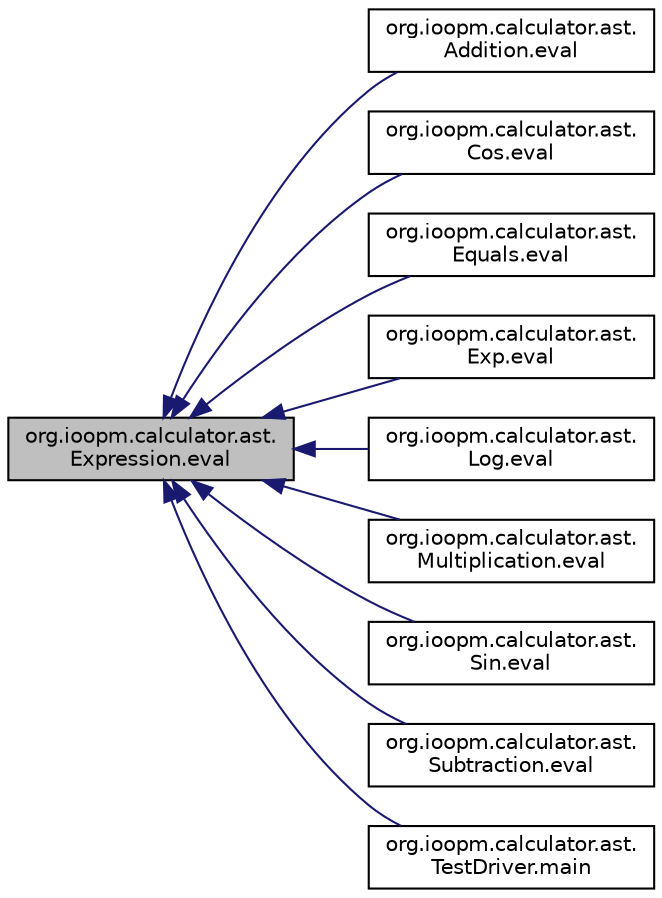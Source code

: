 digraph "org.ioopm.calculator.ast.SymbolicExpression.eval"
{
  edge [fontname="Helvetica",fontsize="10",labelfontname="Helvetica",labelfontsize="10"];
  node [fontname="Helvetica",fontsize="10",shape=record];
  rankdir="LR";
  Node1 [label="org.ioopm.calculator.ast.\lExpression.eval",height=0.2,width=0.4,color="black", fillcolor="grey75", style="filled", fontcolor="black"];
  Node1 -> Node2 [dir="back",color="midnightblue",fontsize="10",style="solid",fontname="Helvetica"];
  Node2 [label="org.ioopm.calculator.ast.\lAddition.eval",height=0.2,width=0.4,color="black", fillcolor="white", style="filled",URL="$classorg_1_1ioopm_1_1calculator_1_1ast_1_1_addition.html#a8650f05d33838d93040a8bfba2d50983"];
  Node1 -> Node3 [dir="back",color="midnightblue",fontsize="10",style="solid",fontname="Helvetica"];
  Node3 [label="org.ioopm.calculator.ast.\lCos.eval",height=0.2,width=0.4,color="black", fillcolor="white", style="filled",URL="$classorg_1_1ioopm_1_1calculator_1_1ast_1_1_cos.html#ad5742fb65980107a6a5252b0dd92176a"];
  Node1 -> Node4 [dir="back",color="midnightblue",fontsize="10",style="solid",fontname="Helvetica"];
  Node4 [label="org.ioopm.calculator.ast.\lEquals.eval",height=0.2,width=0.4,color="black", fillcolor="white", style="filled",URL="$classorg_1_1ioopm_1_1calculator_1_1ast_1_1_equals.html#aca7fe035ea4657587b09174577c9edb2"];
  Node1 -> Node5 [dir="back",color="midnightblue",fontsize="10",style="solid",fontname="Helvetica"];
  Node5 [label="org.ioopm.calculator.ast.\lExp.eval",height=0.2,width=0.4,color="black", fillcolor="white", style="filled",URL="$classorg_1_1ioopm_1_1calculator_1_1ast_1_1_exp.html#ab69b61f87e31fd8a027f05e1e3a460bd"];
  Node1 -> Node6 [dir="back",color="midnightblue",fontsize="10",style="solid",fontname="Helvetica"];
  Node6 [label="org.ioopm.calculator.ast.\lLog.eval",height=0.2,width=0.4,color="black", fillcolor="white", style="filled",URL="$classorg_1_1ioopm_1_1calculator_1_1ast_1_1_log.html#a4624a18f1d3cbecbf38c4a707af416f0"];
  Node1 -> Node7 [dir="back",color="midnightblue",fontsize="10",style="solid",fontname="Helvetica"];
  Node7 [label="org.ioopm.calculator.ast.\lMultiplication.eval",height=0.2,width=0.4,color="black", fillcolor="white", style="filled",URL="$classorg_1_1ioopm_1_1calculator_1_1ast_1_1_multiplication.html#af5823230fd22a3ab6a8c6b6e96b859ea"];
  Node1 -> Node8 [dir="back",color="midnightblue",fontsize="10",style="solid",fontname="Helvetica"];
  Node8 [label="org.ioopm.calculator.ast.\lSin.eval",height=0.2,width=0.4,color="black", fillcolor="white", style="filled",URL="$classorg_1_1ioopm_1_1calculator_1_1ast_1_1_sin.html#ab06d438a390b0eac137adc6adbf11c04"];
  Node1 -> Node9 [dir="back",color="midnightblue",fontsize="10",style="solid",fontname="Helvetica"];
  Node9 [label="org.ioopm.calculator.ast.\lSubtraction.eval",height=0.2,width=0.4,color="black", fillcolor="white", style="filled",URL="$classorg_1_1ioopm_1_1calculator_1_1ast_1_1_subtraction.html#a5f71f831d802df6cf51d799193dc7533"];
  Node1 -> Node10 [dir="back",color="midnightblue",fontsize="10",style="solid",fontname="Helvetica"];
  Node10 [label="org.ioopm.calculator.ast.\lTestDriver.main",height=0.2,width=0.4,color="black", fillcolor="white", style="filled",URL="$classorg_1_1ioopm_1_1calculator_1_1ast_1_1_test_driver.html#a88a3c4c74e405158e46b9508501ca85d"];
}
